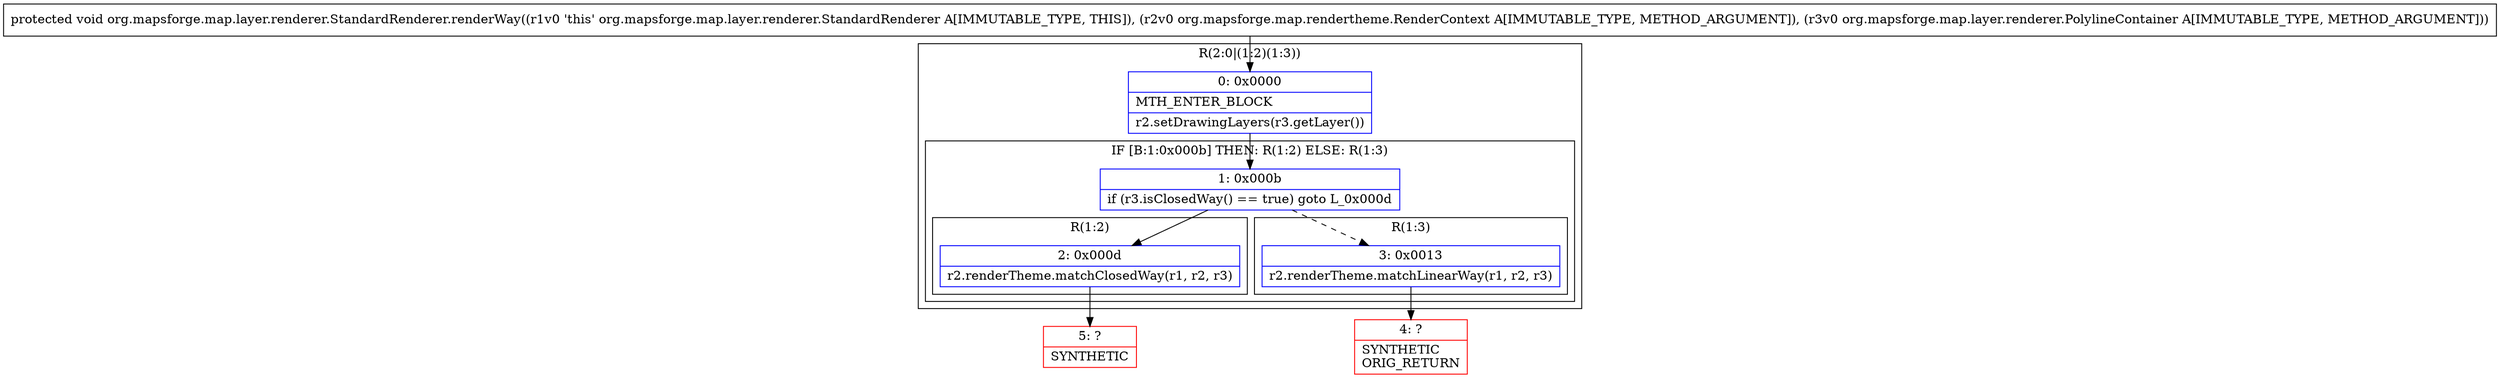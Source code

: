 digraph "CFG fororg.mapsforge.map.layer.renderer.StandardRenderer.renderWay(Lorg\/mapsforge\/map\/rendertheme\/RenderContext;Lorg\/mapsforge\/map\/layer\/renderer\/PolylineContainer;)V" {
subgraph cluster_Region_831936289 {
label = "R(2:0|(1:2)(1:3))";
node [shape=record,color=blue];
Node_0 [shape=record,label="{0\:\ 0x0000|MTH_ENTER_BLOCK\l|r2.setDrawingLayers(r3.getLayer())\l}"];
subgraph cluster_IfRegion_1350001662 {
label = "IF [B:1:0x000b] THEN: R(1:2) ELSE: R(1:3)";
node [shape=record,color=blue];
Node_1 [shape=record,label="{1\:\ 0x000b|if (r3.isClosedWay() == true) goto L_0x000d\l}"];
subgraph cluster_Region_2062789351 {
label = "R(1:2)";
node [shape=record,color=blue];
Node_2 [shape=record,label="{2\:\ 0x000d|r2.renderTheme.matchClosedWay(r1, r2, r3)\l}"];
}
subgraph cluster_Region_701327567 {
label = "R(1:3)";
node [shape=record,color=blue];
Node_3 [shape=record,label="{3\:\ 0x0013|r2.renderTheme.matchLinearWay(r1, r2, r3)\l}"];
}
}
}
Node_4 [shape=record,color=red,label="{4\:\ ?|SYNTHETIC\lORIG_RETURN\l}"];
Node_5 [shape=record,color=red,label="{5\:\ ?|SYNTHETIC\l}"];
MethodNode[shape=record,label="{protected void org.mapsforge.map.layer.renderer.StandardRenderer.renderWay((r1v0 'this' org.mapsforge.map.layer.renderer.StandardRenderer A[IMMUTABLE_TYPE, THIS]), (r2v0 org.mapsforge.map.rendertheme.RenderContext A[IMMUTABLE_TYPE, METHOD_ARGUMENT]), (r3v0 org.mapsforge.map.layer.renderer.PolylineContainer A[IMMUTABLE_TYPE, METHOD_ARGUMENT])) }"];
MethodNode -> Node_0;
Node_0 -> Node_1;
Node_1 -> Node_2;
Node_1 -> Node_3[style=dashed];
Node_2 -> Node_5;
Node_3 -> Node_4;
}

